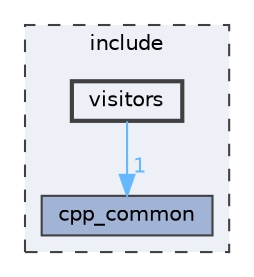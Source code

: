 digraph "visitors"
{
 // LATEX_PDF_SIZE
  bgcolor="transparent";
  edge [fontname=Helvetica,fontsize=10,labelfontname=Helvetica,labelfontsize=10];
  node [fontname=Helvetica,fontsize=10,shape=box,height=0.2,width=0.4];
  compound=true
  subgraph clusterdir_d44c64559bbebec7f509842c48db8b23 {
    graph [ bgcolor="#edf0f7", pencolor="grey25", label="include", fontname=Helvetica,fontsize=10 style="filled,dashed", URL="dir_d44c64559bbebec7f509842c48db8b23.html",tooltip=""]
  dir_f413d2883acb285bdeb0fac3ae939ed0 [label="cpp_common", fillcolor="#a2b4d6", color="grey25", style="filled", URL="dir_f413d2883acb285bdeb0fac3ae939ed0.html",tooltip=""];
  dir_4e5658a7286517e9c5b1437feaf10aed [label="visitors", fillcolor="#edf0f7", color="grey25", style="filled,bold", URL="dir_4e5658a7286517e9c5b1437feaf10aed.html",tooltip=""];
  }
  dir_4e5658a7286517e9c5b1437feaf10aed->dir_f413d2883acb285bdeb0fac3ae939ed0 [headlabel="1", labeldistance=1.5 headhref="dir_000094_000036.html" href="dir_000094_000036.html" color="steelblue1" fontcolor="steelblue1"];
}
